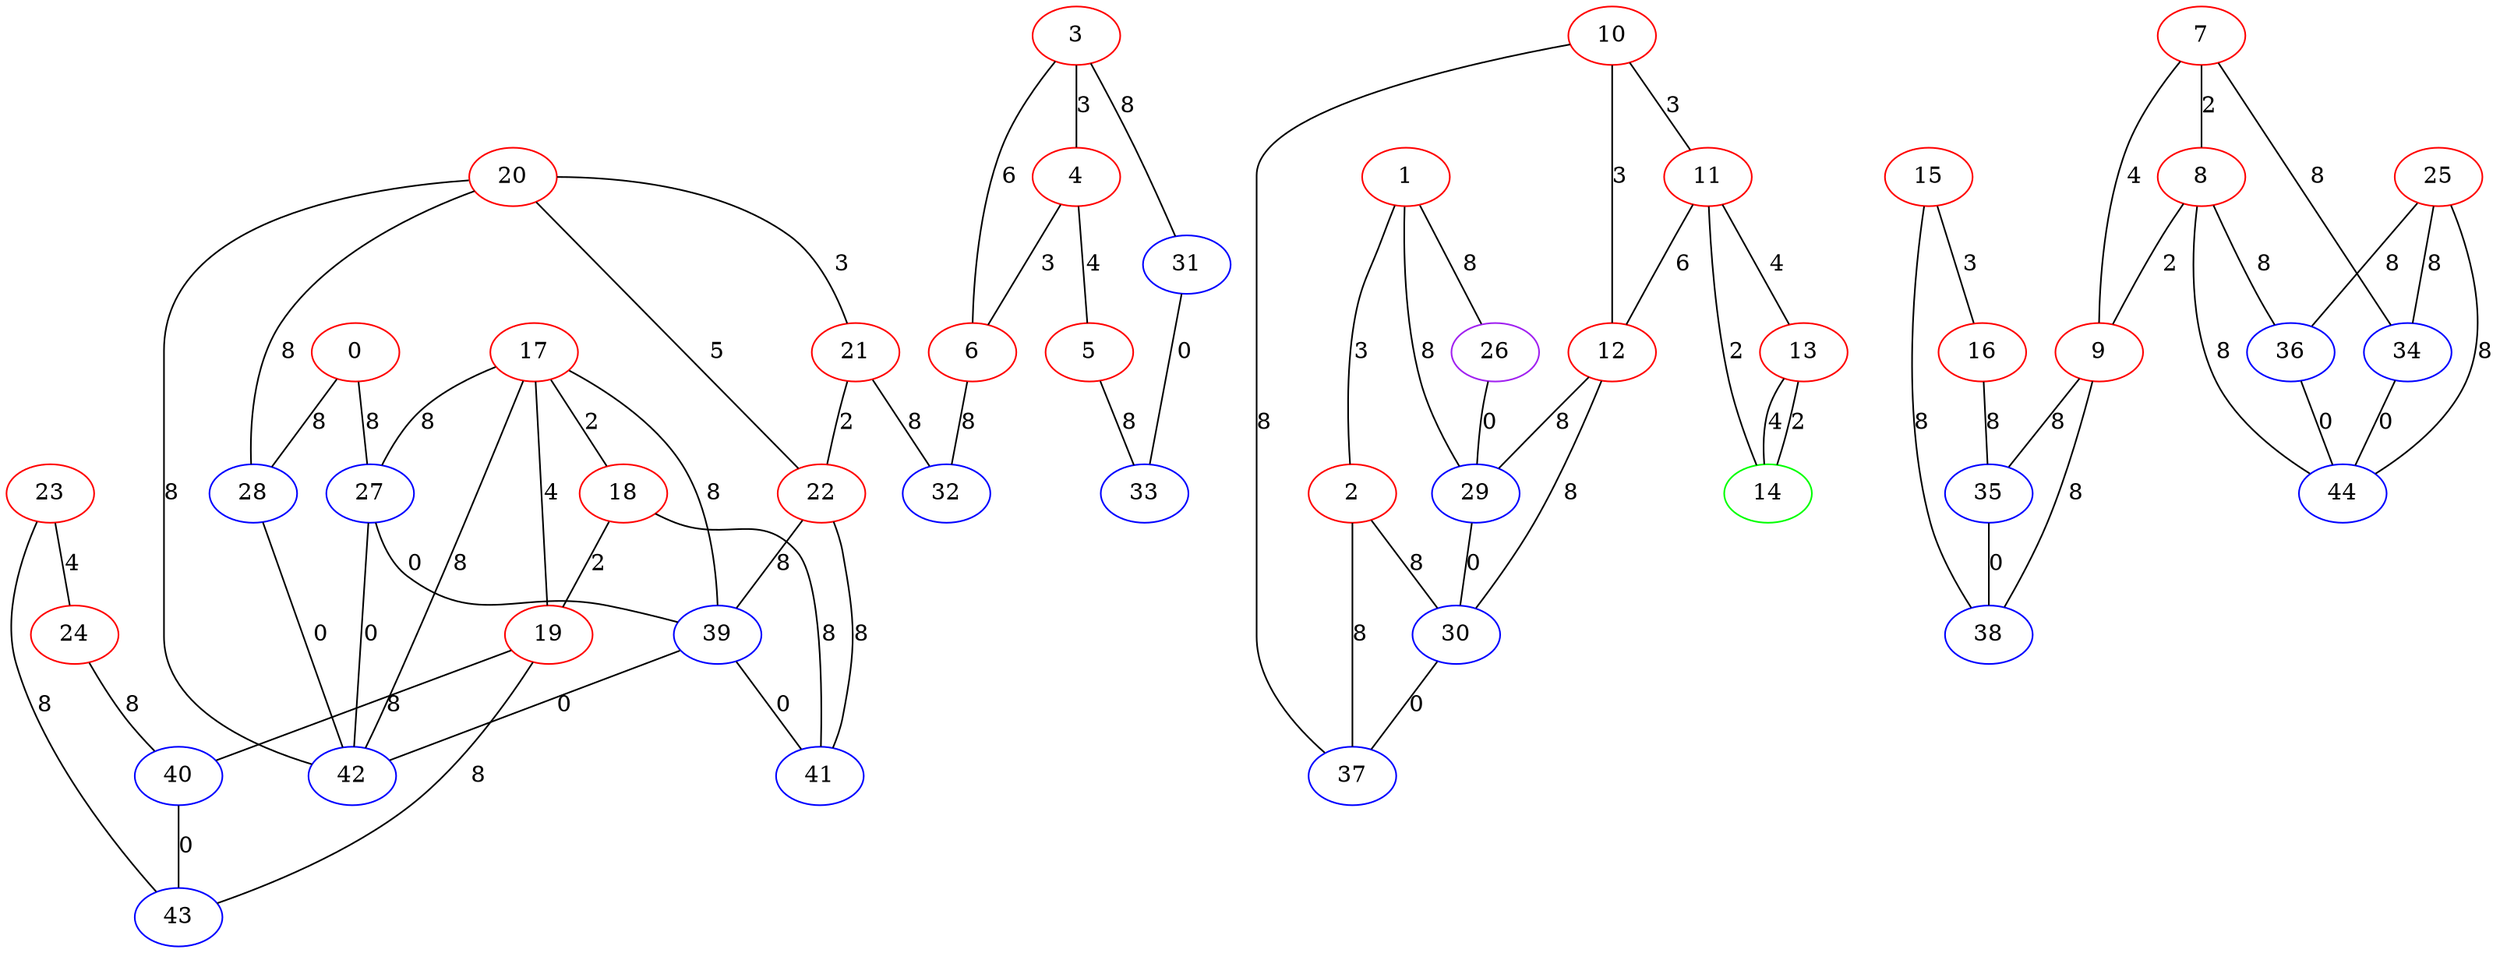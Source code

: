 graph "" {
0 [color=red, weight=1];
1 [color=red, weight=1];
2 [color=red, weight=1];
3 [color=red, weight=1];
4 [color=red, weight=1];
5 [color=red, weight=1];
6 [color=red, weight=1];
7 [color=red, weight=1];
8 [color=red, weight=1];
9 [color=red, weight=1];
10 [color=red, weight=1];
11 [color=red, weight=1];
12 [color=red, weight=1];
13 [color=red, weight=1];
14 [color=green, weight=2];
15 [color=red, weight=1];
16 [color=red, weight=1];
17 [color=red, weight=1];
18 [color=red, weight=1];
19 [color=red, weight=1];
20 [color=red, weight=1];
21 [color=red, weight=1];
22 [color=red, weight=1];
23 [color=red, weight=1];
24 [color=red, weight=1];
25 [color=red, weight=1];
26 [color=purple, weight=4];
27 [color=blue, weight=3];
28 [color=blue, weight=3];
29 [color=blue, weight=3];
30 [color=blue, weight=3];
31 [color=blue, weight=3];
32 [color=blue, weight=3];
33 [color=blue, weight=3];
34 [color=blue, weight=3];
35 [color=blue, weight=3];
36 [color=blue, weight=3];
37 [color=blue, weight=3];
38 [color=blue, weight=3];
39 [color=blue, weight=3];
40 [color=blue, weight=3];
41 [color=blue, weight=3];
42 [color=blue, weight=3];
43 [color=blue, weight=3];
44 [color=blue, weight=3];
0 -- 27  [key=0, label=8];
0 -- 28  [key=0, label=8];
1 -- 2  [key=0, label=3];
1 -- 26  [key=0, label=8];
1 -- 29  [key=0, label=8];
2 -- 37  [key=0, label=8];
2 -- 30  [key=0, label=8];
3 -- 4  [key=0, label=3];
3 -- 6  [key=0, label=6];
3 -- 31  [key=0, label=8];
4 -- 5  [key=0, label=4];
4 -- 6  [key=0, label=3];
5 -- 33  [key=0, label=8];
6 -- 32  [key=0, label=8];
7 -- 8  [key=0, label=2];
7 -- 9  [key=0, label=4];
7 -- 34  [key=0, label=8];
8 -- 9  [key=0, label=2];
8 -- 36  [key=0, label=8];
8 -- 44  [key=0, label=8];
9 -- 35  [key=0, label=8];
9 -- 38  [key=0, label=8];
10 -- 11  [key=0, label=3];
10 -- 12  [key=0, label=3];
10 -- 37  [key=0, label=8];
11 -- 12  [key=0, label=6];
11 -- 13  [key=0, label=4];
11 -- 14  [key=0, label=2];
12 -- 29  [key=0, label=8];
12 -- 30  [key=0, label=8];
13 -- 14  [key=0, label=2];
13 -- 14  [key=1, label=4];
15 -- 16  [key=0, label=3];
15 -- 38  [key=0, label=8];
16 -- 35  [key=0, label=8];
17 -- 27  [key=0, label=8];
17 -- 18  [key=0, label=2];
17 -- 19  [key=0, label=4];
17 -- 42  [key=0, label=8];
17 -- 39  [key=0, label=8];
18 -- 19  [key=0, label=2];
18 -- 41  [key=0, label=8];
19 -- 40  [key=0, label=8];
19 -- 43  [key=0, label=8];
20 -- 42  [key=0, label=8];
20 -- 28  [key=0, label=8];
20 -- 21  [key=0, label=3];
20 -- 22  [key=0, label=5];
21 -- 32  [key=0, label=8];
21 -- 22  [key=0, label=2];
22 -- 41  [key=0, label=8];
22 -- 39  [key=0, label=8];
23 -- 24  [key=0, label=4];
23 -- 43  [key=0, label=8];
24 -- 40  [key=0, label=8];
25 -- 44  [key=0, label=8];
25 -- 34  [key=0, label=8];
25 -- 36  [key=0, label=8];
26 -- 29  [key=0, label=0];
27 -- 42  [key=0, label=0];
27 -- 39  [key=0, label=0];
28 -- 42  [key=0, label=0];
29 -- 30  [key=0, label=0];
30 -- 37  [key=0, label=0];
31 -- 33  [key=0, label=0];
34 -- 44  [key=0, label=0];
35 -- 38  [key=0, label=0];
36 -- 44  [key=0, label=0];
39 -- 42  [key=0, label=0];
39 -- 41  [key=0, label=0];
40 -- 43  [key=0, label=0];
}
